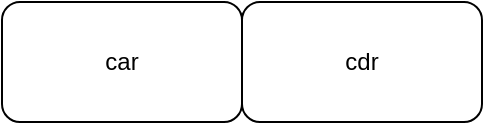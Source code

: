 <mxfile version="12.4.2" type="device" pages="2"><diagram id="V5kYjxksT2QqYndfNKvz" name="flat"><mxGraphModel dx="1106" dy="785" grid="1" gridSize="10" guides="1" tooltips="1" connect="1" arrows="1" fold="1" page="1" pageScale="1" pageWidth="1100" pageHeight="850" math="0" shadow="0"><root><mxCell id="0"/><mxCell id="1" parent="0"/><mxCell id="5HX2n7uJdGypTGe4PnZE-1" value="car" style="rounded=1;whiteSpace=wrap;html=1;" vertex="1" parent="1"><mxGeometry x="280" y="120" width="120" height="60" as="geometry"/></mxCell><mxCell id="5HX2n7uJdGypTGe4PnZE-2" value="cdr" style="rounded=1;whiteSpace=wrap;html=1;" vertex="1" parent="1"><mxGeometry x="400" y="120" width="120" height="60" as="geometry"/></mxCell></root></mxGraphModel></diagram><diagram id="t5ZhZZsHTsRwGWDhTErZ" name="closure"><mxGraphModel dx="1106" dy="785" grid="1" gridSize="10" guides="1" tooltips="1" connect="1" arrows="1" fold="1" page="1" pageScale="1" pageWidth="1100" pageHeight="850" math="0" shadow="0"><root><mxCell id="x42GjNOnmWqqDgUP7157-0"/><mxCell id="x42GjNOnmWqqDgUP7157-1" parent="x42GjNOnmWqqDgUP7157-0"/><mxCell id="x42GjNOnmWqqDgUP7157-2" value="car" style="rounded=1;whiteSpace=wrap;html=1;" vertex="1" parent="x42GjNOnmWqqDgUP7157-1"><mxGeometry x="280" y="120" width="120" height="60" as="geometry"/></mxCell><mxCell id="x42GjNOnmWqqDgUP7157-3" value="cdr" style="rounded=1;whiteSpace=wrap;html=1;" vertex="1" parent="x42GjNOnmWqqDgUP7157-1"><mxGeometry x="400" y="120" width="120" height="60" as="geometry"/></mxCell><mxCell id="x42GjNOnmWqqDgUP7157-4" value="function(x,y)" style="rounded=1;whiteSpace=wrap;html=1;" vertex="1" parent="x42GjNOnmWqqDgUP7157-1"><mxGeometry x="520" y="120" width="120" height="60" as="geometry"/></mxCell></root></mxGraphModel></diagram></mxfile>